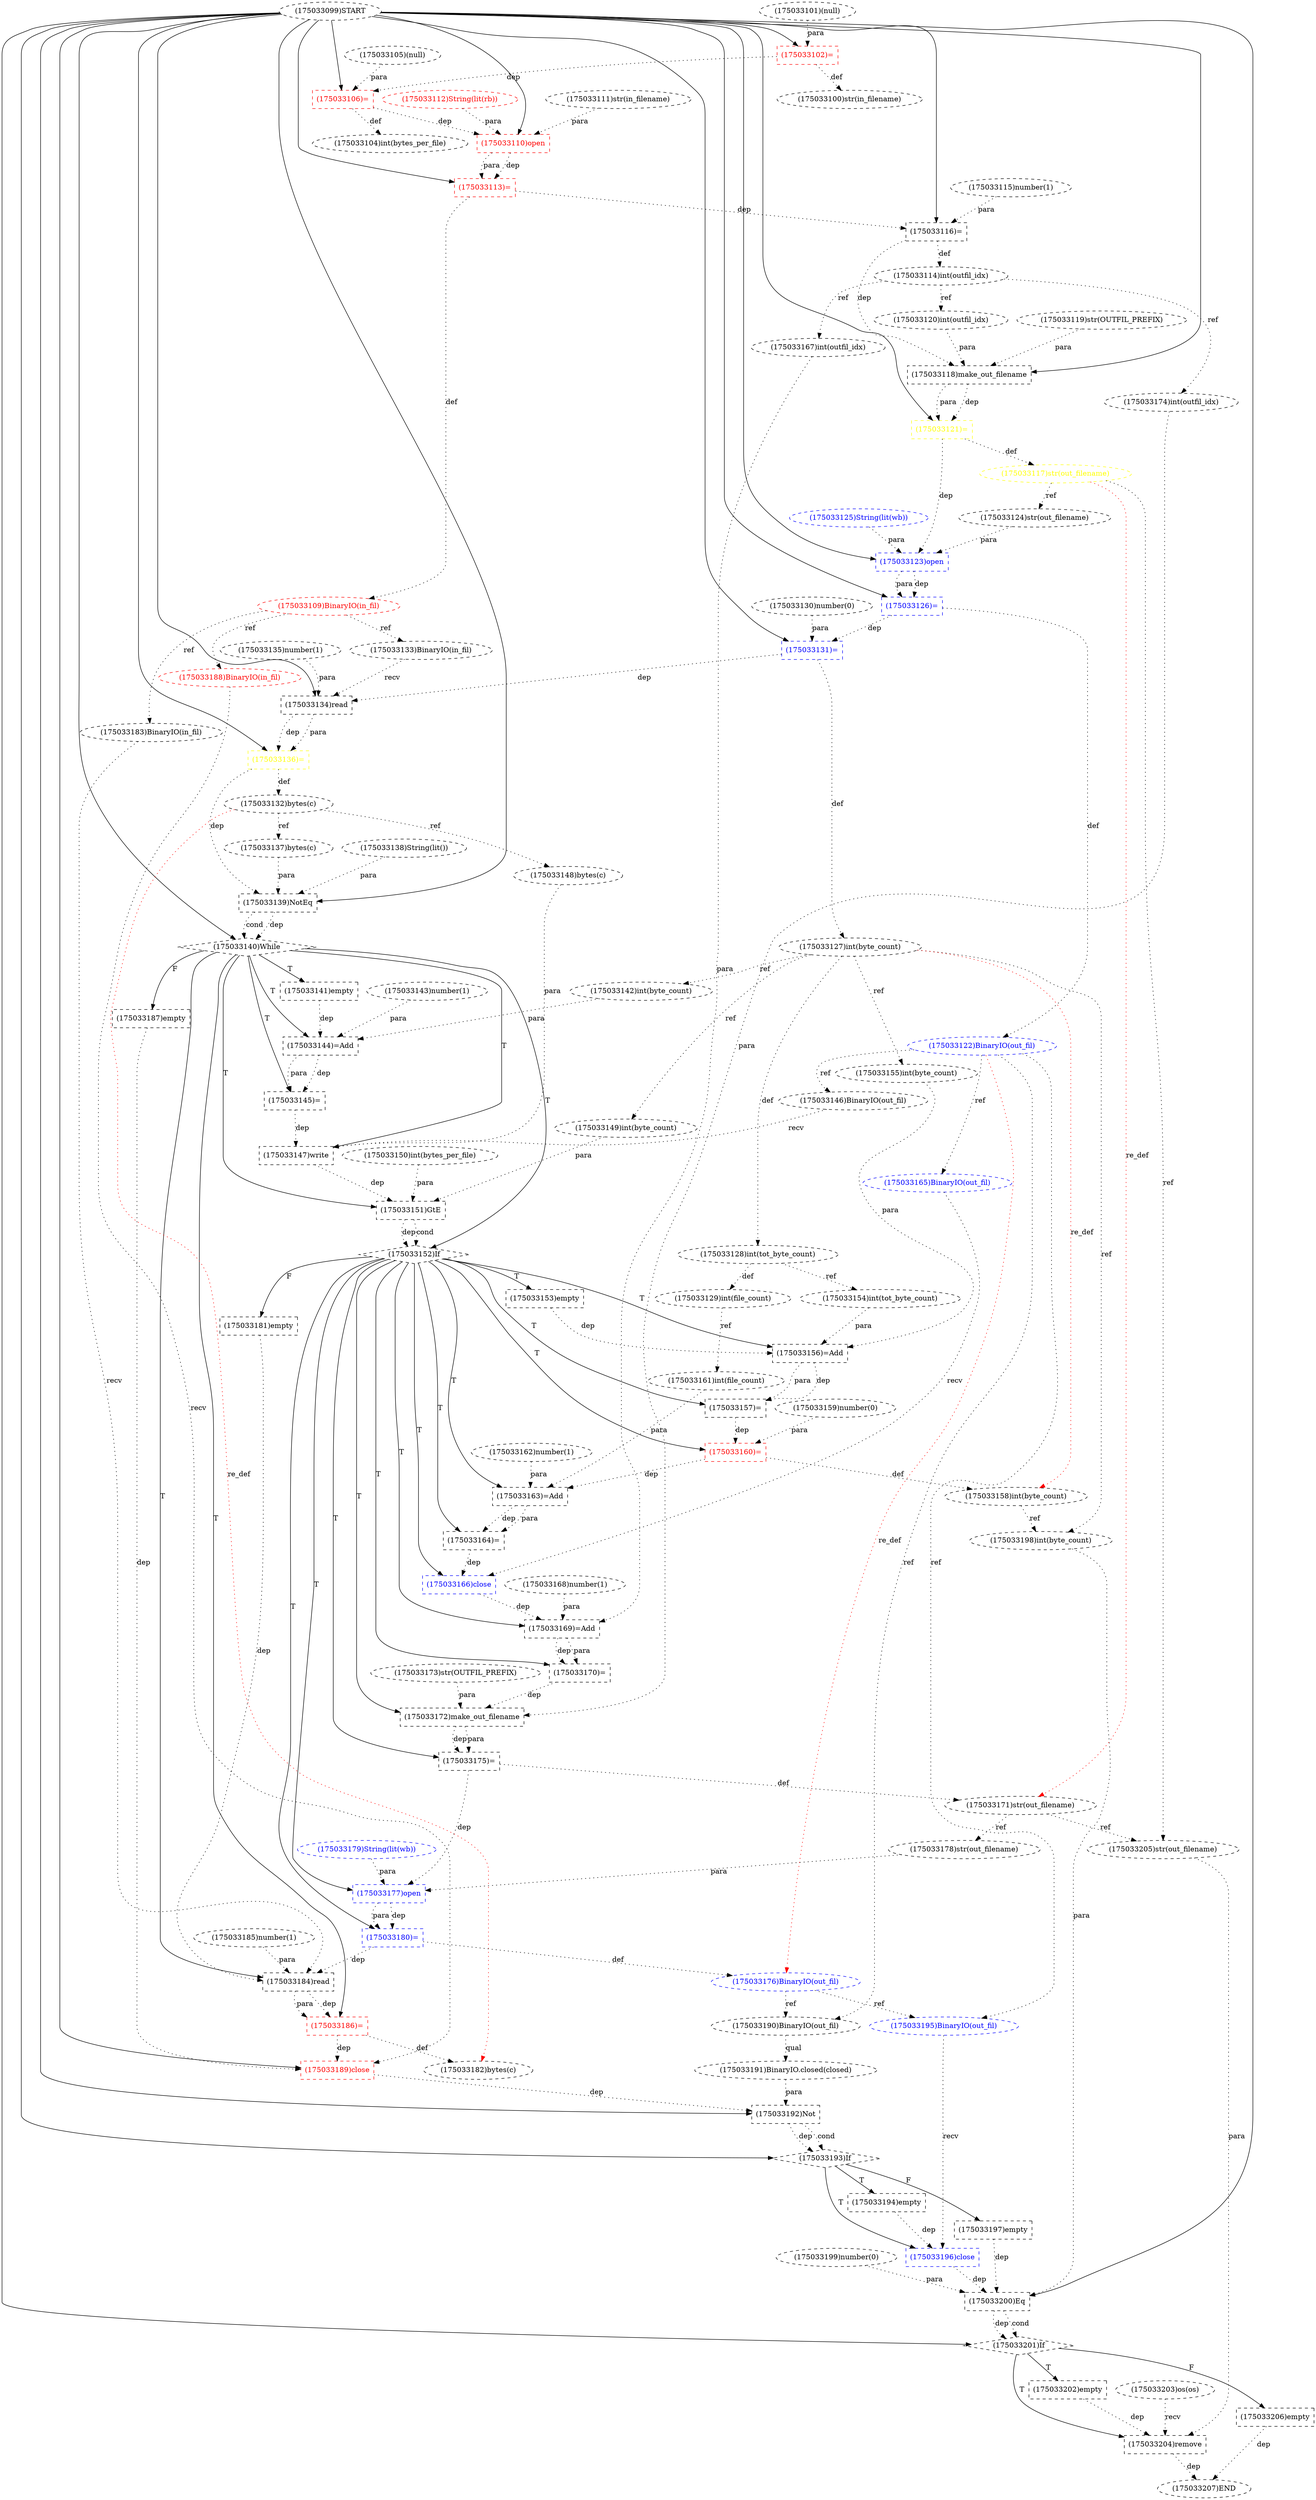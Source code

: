 digraph G {
1 [label="(175033148)bytes(c)" shape=ellipse style=dashed]
2 [label="(175033163)=Add" shape=box style=dashed]
3 [label="(175033135)number(1)" shape=ellipse style=dashed]
4 [label="(175033179)String(lit(wb))" shape=ellipse style=dashed color=blue fontcolor=blue]
5 [label="(175033115)number(1)" shape=ellipse style=dashed]
6 [label="(175033167)int(outfil_idx)" shape=ellipse style=dashed]
7 [label="(175033105)(null)" shape=ellipse style=dashed]
8 [label="(175033140)While" shape=diamond style=dashed]
9 [label="(175033147)write" shape=box style=dashed]
10 [label="(175033197)empty" shape=box style=dashed]
11 [label="(175033161)int(file_count)" shape=ellipse style=dashed]
12 [label="(175033201)If" shape=diamond style=dashed]
13 [label="(175033205)str(out_filename)" shape=ellipse style=dashed]
14 [label="(175033199)number(0)" shape=ellipse style=dashed]
15 [label="(175033131)=" shape=box style=dashed color=blue fontcolor=blue]
16 [label="(175033171)str(out_filename)" shape=ellipse style=dashed color=black fontcolor=black]
17 [label="(175033198)int(byte_count)" shape=ellipse style=dashed]
18 [label="(175033159)number(0)" shape=ellipse style=dashed]
19 [label="(175033154)int(tot_byte_count)" shape=ellipse style=dashed]
20 [label="(175033186)=" shape=box style=dashed color=red fontcolor=red]
21 [label="(175033144)=Add" shape=box style=dashed]
22 [label="(175033106)=" shape=box style=dashed color=red fontcolor=red]
23 [label="(175033175)=" shape=box style=dashed color=black fontcolor=black]
24 [label="(175033182)bytes(c)" shape=ellipse style=dashed]
25 [label="(175033134)read" shape=box style=dashed]
26 [label="(175033189)close" shape=box style=dashed color=red fontcolor=red]
27 [label="(175033150)int(bytes_per_file)" shape=ellipse style=dashed]
28 [label="(175033177)open" shape=box style=dashed color=blue fontcolor=blue]
29 [label="(175033100)str(in_filename)" shape=ellipse style=dashed]
30 [label="(175033176)BinaryIO(out_fil)" shape=ellipse style=dashed color=blue fontcolor=blue]
31 [label="(175033156)=Add" shape=box style=dashed]
32 [label="(175033138)String(lit())" shape=ellipse style=dashed]
33 [label="(175033137)bytes(c)" shape=ellipse style=dashed]
34 [label="(175033193)If" shape=diamond style=dashed]
35 [label="(175033166)close" shape=box style=dashed color=blue fontcolor=blue]
36 [label="(175033121)=" shape=box style=dashed color=yellow fontcolor=yellow]
37 [label="(175033112)String(lit(rb))" shape=ellipse style=dashed color=red fontcolor=red]
38 [label="(175033183)BinaryIO(in_fil)" shape=ellipse style=dashed]
39 [label="(175033099)START" style=dashed]
40 [label="(175033173)str(OUTFIL_PREFIX)" shape=ellipse style=dashed]
41 [label="(175033126)=" shape=box style=dashed color=blue fontcolor=blue]
42 [label="(175033187)empty" shape=box style=dashed]
43 [label="(175033165)BinaryIO(out_fil)" shape=ellipse style=dashed color=blue fontcolor=blue]
44 [label="(175033181)empty" shape=box style=dashed]
45 [label="(175033111)str(in_filename)" shape=ellipse style=dashed]
46 [label="(175033190)BinaryIO(out_fil)" shape=ellipse style=dashed]
47 [label="(175033158)int(byte_count)" shape=ellipse style=dashed]
48 [label="(175033104)int(bytes_per_file)" shape=ellipse style=dashed]
49 [label="(175033178)str(out_filename)" shape=ellipse style=dashed]
50 [label="(175033192)Not" shape=box style=dashed]
51 [label="(175033132)bytes(c)" shape=ellipse style=dashed]
52 [label="(175033200)Eq" shape=box style=dashed]
53 [label="(175033143)number(1)" shape=ellipse style=dashed]
54 [label="(175033152)If" shape=diamond style=dashed]
55 [label="(175033130)number(0)" shape=ellipse style=dashed]
56 [label="(175033122)BinaryIO(out_fil)" shape=ellipse style=dashed color=blue fontcolor=blue]
57 [label="(175033127)int(byte_count)" shape=ellipse style=dashed]
58 [label="(175033151)GtE" shape=box style=dashed]
59 [label="(175033172)make_out_filename" shape=box style=dashed]
60 [label="(175033206)empty" shape=box style=dashed]
61 [label="(175033113)=" shape=box style=dashed color=red fontcolor=red]
62 [label="(175033202)empty" shape=box style=dashed]
63 [label="(175033124)str(out_filename)" shape=ellipse style=dashed]
64 [label="(175033146)BinaryIO(out_fil)" shape=ellipse style=dashed]
65 [label="(175033160)=" shape=box style=dashed color=red fontcolor=red]
66 [label="(175033119)str(OUTFIL_PREFIX)" shape=ellipse style=dashed]
67 [label="(175033185)number(1)" shape=ellipse style=dashed]
68 [label="(175033101)(null)" shape=ellipse style=dashed]
69 [label="(175033128)int(tot_byte_count)" shape=ellipse style=dashed]
70 [label="(175033157)=" shape=box style=dashed]
71 [label="(175033145)=" shape=box style=dashed]
72 [label="(175033120)int(outfil_idx)" shape=ellipse style=dashed]
73 [label="(175033164)=" shape=box style=dashed]
74 [label="(175033207)END" style=dashed]
75 [label="(175033188)BinaryIO(in_fil)" shape=ellipse style=dashed color=red fontcolor=red]
76 [label="(175033114)int(outfil_idx)" shape=ellipse style=dashed]
77 [label="(175033116)=" shape=box style=dashed color=black fontcolor=black]
78 [label="(175033117)str(out_filename)" shape=ellipse style=dashed color=yellow fontcolor=yellow]
79 [label="(175033155)int(byte_count)" shape=ellipse style=dashed]
80 [label="(175033203)os(os)" shape=ellipse style=dashed]
81 [label="(175033184)read" shape=box style=dashed]
82 [label="(175033136)=" shape=box style=dashed color=yellow fontcolor=yellow]
83 [label="(175033196)close" shape=box style=dashed color=blue fontcolor=blue]
84 [label="(175033129)int(file_count)" shape=ellipse style=dashed]
85 [label="(175033149)int(byte_count)" shape=ellipse style=dashed]
86 [label="(175033142)int(byte_count)" shape=ellipse style=dashed]
87 [label="(175033174)int(outfil_idx)" shape=ellipse style=dashed]
88 [label="(175033195)BinaryIO(out_fil)" shape=ellipse style=dashed color=blue fontcolor=blue]
89 [label="(175033141)empty" shape=box style=dashed]
90 [label="(175033118)make_out_filename" shape=box style=dashed]
91 [label="(175033194)empty" shape=box style=dashed]
92 [label="(175033180)=" shape=box style=dashed color=blue fontcolor=blue]
93 [label="(175033125)String(lit(wb))" shape=ellipse style=dashed color=blue fontcolor=blue]
94 [label="(175033109)BinaryIO(in_fil)" shape=ellipse style=dashed color=red fontcolor=red]
95 [label="(175033168)number(1)" shape=ellipse style=dashed]
96 [label="(175033123)open" shape=box style=dashed color=blue fontcolor=blue]
97 [label="(175033139)NotEq" shape=box style=dashed]
98 [label="(175033102)=" shape=box style=dashed color=red fontcolor=red]
99 [label="(175033110)open" shape=box style=dashed color=red fontcolor=red]
100 [label="(175033162)number(1)" shape=ellipse style=dashed]
101 [label="(175033153)empty" shape=box style=dashed]
102 [label="(175033169)=Add" shape=box style=dashed]
103 [label="(175033170)=" shape=box style=dashed]
104 [label="(175033204)remove" shape=box style=dashed]
105 [label="(175033133)BinaryIO(in_fil)" shape=ellipse style=dashed]
106 [label="(175033191)BinaryIO.closed(closed)" shape=ellipse style=dashed]
51 -> 1 [label="ref" style=dotted];
54 -> 2 [label="T"];
11 -> 2 [label="para" style=dotted];
100 -> 2 [label="para" style=dotted];
65 -> 2 [label="dep" style=dotted];
76 -> 6 [label="ref" style=dotted];
39 -> 8 [label="" style=solid];
97 -> 8 [label="dep" style=dotted];
97 -> 8 [label="cond" style=dotted];
8 -> 9 [label="T"];
64 -> 9 [label="recv" style=dotted];
1 -> 9 [label="para" style=dotted];
71 -> 9 [label="dep" style=dotted];
34 -> 10 [label="F"];
84 -> 11 [label="ref" style=dotted];
39 -> 12 [label="" style=solid];
52 -> 12 [label="dep" style=dotted];
52 -> 12 [label="cond" style=dotted];
16 -> 13 [label="ref" style=dotted];
78 -> 13 [label="ref" style=dotted];
39 -> 15 [label="" style=solid];
55 -> 15 [label="para" style=dotted];
41 -> 15 [label="dep" style=dotted];
23 -> 16 [label="def" style=dotted];
78 -> 16 [label="re_def" style=dotted color=red];
57 -> 17 [label="ref" style=dotted];
47 -> 17 [label="ref" style=dotted];
69 -> 19 [label="ref" style=dotted];
8 -> 20 [label="T"];
81 -> 20 [label="dep" style=dotted];
81 -> 20 [label="para" style=dotted];
8 -> 21 [label="T"];
86 -> 21 [label="para" style=dotted];
53 -> 21 [label="para" style=dotted];
89 -> 21 [label="dep" style=dotted];
39 -> 22 [label="" style=solid];
7 -> 22 [label="para" style=dotted];
98 -> 22 [label="dep" style=dotted];
54 -> 23 [label="T"];
59 -> 23 [label="dep" style=dotted];
59 -> 23 [label="para" style=dotted];
20 -> 24 [label="def" style=dotted];
51 -> 24 [label="re_def" style=dotted color=red];
39 -> 25 [label="" style=solid];
105 -> 25 [label="recv" style=dotted];
3 -> 25 [label="para" style=dotted];
15 -> 25 [label="dep" style=dotted];
39 -> 26 [label="" style=solid];
75 -> 26 [label="recv" style=dotted];
20 -> 26 [label="dep" style=dotted];
42 -> 26 [label="dep" style=dotted];
54 -> 28 [label="T"];
49 -> 28 [label="para" style=dotted];
4 -> 28 [label="para" style=dotted];
23 -> 28 [label="dep" style=dotted];
98 -> 29 [label="def" style=dotted];
92 -> 30 [label="def" style=dotted];
56 -> 30 [label="re_def" style=dotted color=red];
54 -> 31 [label="T"];
19 -> 31 [label="para" style=dotted];
79 -> 31 [label="para" style=dotted];
101 -> 31 [label="dep" style=dotted];
51 -> 33 [label="ref" style=dotted];
39 -> 34 [label="" style=solid];
50 -> 34 [label="dep" style=dotted];
50 -> 34 [label="cond" style=dotted];
54 -> 35 [label="T"];
43 -> 35 [label="recv" style=dotted];
73 -> 35 [label="dep" style=dotted];
39 -> 36 [label="" style=solid];
90 -> 36 [label="dep" style=dotted];
90 -> 36 [label="para" style=dotted];
94 -> 38 [label="ref" style=dotted];
39 -> 41 [label="" style=solid];
96 -> 41 [label="dep" style=dotted];
96 -> 41 [label="para" style=dotted];
8 -> 42 [label="F"];
56 -> 43 [label="ref" style=dotted];
54 -> 44 [label="F"];
56 -> 46 [label="ref" style=dotted];
30 -> 46 [label="ref" style=dotted];
65 -> 47 [label="def" style=dotted];
57 -> 47 [label="re_def" style=dotted color=red];
22 -> 48 [label="def" style=dotted];
16 -> 49 [label="ref" style=dotted];
39 -> 50 [label="" style=solid];
106 -> 50 [label="para" style=dotted];
26 -> 50 [label="dep" style=dotted];
82 -> 51 [label="def" style=dotted];
39 -> 52 [label="" style=solid];
17 -> 52 [label="para" style=dotted];
14 -> 52 [label="para" style=dotted];
10 -> 52 [label="dep" style=dotted];
83 -> 52 [label="dep" style=dotted];
8 -> 54 [label="T"];
58 -> 54 [label="dep" style=dotted];
58 -> 54 [label="cond" style=dotted];
41 -> 56 [label="def" style=dotted];
15 -> 57 [label="def" style=dotted];
8 -> 58 [label="T"];
85 -> 58 [label="para" style=dotted];
27 -> 58 [label="para" style=dotted];
9 -> 58 [label="dep" style=dotted];
54 -> 59 [label="T"];
40 -> 59 [label="para" style=dotted];
87 -> 59 [label="para" style=dotted];
103 -> 59 [label="dep" style=dotted];
12 -> 60 [label="F"];
39 -> 61 [label="" style=solid];
99 -> 61 [label="dep" style=dotted];
99 -> 61 [label="para" style=dotted];
12 -> 62 [label="T"];
78 -> 63 [label="ref" style=dotted];
56 -> 64 [label="ref" style=dotted];
54 -> 65 [label="T"];
18 -> 65 [label="para" style=dotted];
70 -> 65 [label="dep" style=dotted];
57 -> 69 [label="def" style=dotted];
54 -> 70 [label="T"];
31 -> 70 [label="dep" style=dotted];
31 -> 70 [label="para" style=dotted];
8 -> 71 [label="T"];
21 -> 71 [label="dep" style=dotted];
21 -> 71 [label="para" style=dotted];
76 -> 72 [label="ref" style=dotted];
54 -> 73 [label="T"];
2 -> 73 [label="dep" style=dotted];
2 -> 73 [label="para" style=dotted];
60 -> 74 [label="dep" style=dotted];
104 -> 74 [label="dep" style=dotted];
94 -> 75 [label="ref" style=dotted];
77 -> 76 [label="def" style=dotted];
39 -> 77 [label="" style=solid];
5 -> 77 [label="para" style=dotted];
61 -> 77 [label="dep" style=dotted];
36 -> 78 [label="def" style=dotted];
57 -> 79 [label="ref" style=dotted];
8 -> 81 [label="T"];
38 -> 81 [label="recv" style=dotted];
67 -> 81 [label="para" style=dotted];
92 -> 81 [label="dep" style=dotted];
44 -> 81 [label="dep" style=dotted];
39 -> 82 [label="" style=solid];
25 -> 82 [label="dep" style=dotted];
25 -> 82 [label="para" style=dotted];
34 -> 83 [label="T"];
88 -> 83 [label="recv" style=dotted];
91 -> 83 [label="dep" style=dotted];
69 -> 84 [label="def" style=dotted];
57 -> 85 [label="ref" style=dotted];
57 -> 86 [label="ref" style=dotted];
76 -> 87 [label="ref" style=dotted];
56 -> 88 [label="ref" style=dotted];
30 -> 88 [label="ref" style=dotted];
8 -> 89 [label="T"];
39 -> 90 [label="" style=solid];
66 -> 90 [label="para" style=dotted];
72 -> 90 [label="para" style=dotted];
77 -> 90 [label="dep" style=dotted];
34 -> 91 [label="T"];
54 -> 92 [label="T"];
28 -> 92 [label="dep" style=dotted];
28 -> 92 [label="para" style=dotted];
61 -> 94 [label="def" style=dotted];
39 -> 96 [label="" style=solid];
63 -> 96 [label="para" style=dotted];
93 -> 96 [label="para" style=dotted];
36 -> 96 [label="dep" style=dotted];
39 -> 97 [label="" style=solid];
33 -> 97 [label="para" style=dotted];
32 -> 97 [label="para" style=dotted];
82 -> 97 [label="dep" style=dotted];
39 -> 98 [label="" style=solid];
68 -> 98 [label="para" style=dotted];
39 -> 99 [label="" style=solid];
45 -> 99 [label="para" style=dotted];
37 -> 99 [label="para" style=dotted];
22 -> 99 [label="dep" style=dotted];
54 -> 101 [label="T"];
54 -> 102 [label="T"];
6 -> 102 [label="para" style=dotted];
95 -> 102 [label="para" style=dotted];
35 -> 102 [label="dep" style=dotted];
54 -> 103 [label="T"];
102 -> 103 [label="dep" style=dotted];
102 -> 103 [label="para" style=dotted];
12 -> 104 [label="T"];
80 -> 104 [label="recv" style=dotted];
13 -> 104 [label="para" style=dotted];
62 -> 104 [label="dep" style=dotted];
94 -> 105 [label="ref" style=dotted];
46 -> 106 [label="qual" style=dotted];
}